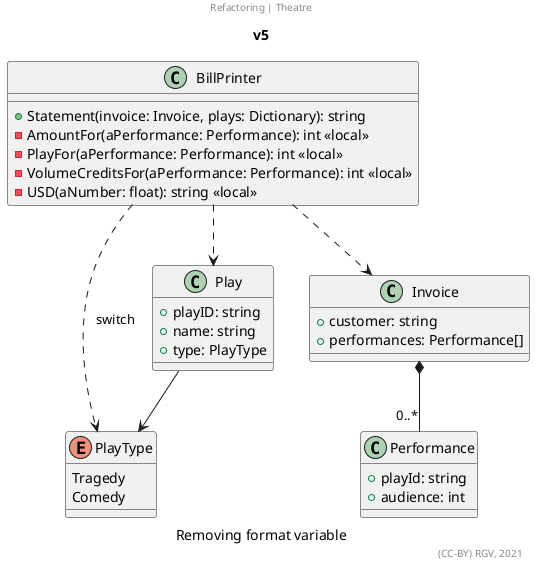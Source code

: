 @startuml
title v5
center header Refactoring | Theatre
'''''''''''''
allowmixing
'''''''''''''

enum PlayType{
    Tragedy
    Comedy
}

class Performance{
    +playId: string
    +audience: int
}

class Invoice{
    +customer: string
    +performances: Performance[]
}

class Play{
    +playID: string
    +name: string
    +type: PlayType
}

class BillPrinter{
    +Statement(invoice: Invoice, plays: Dictionary): string 
    -AmountFor(aPerformance: Performance): int <<local>>
    -PlayFor(aPerformance: Performance): int <<local>>
    -VolumeCreditsFor(aPerformance: Performance): int <<local>>
    -USD(aNumber: float): string <<local>>
}

'''''''''''''

Play --> PlayType
Invoice *-- "0..*" Performance

BillPrinter ..> Invoice
BillPrinter ..> Play
BillPrinter ..> PlayType : switch


'''''''''''''
'''''''''''''
caption Removing format variable
right footer (CC-BY) RGV, 2021
@enduml